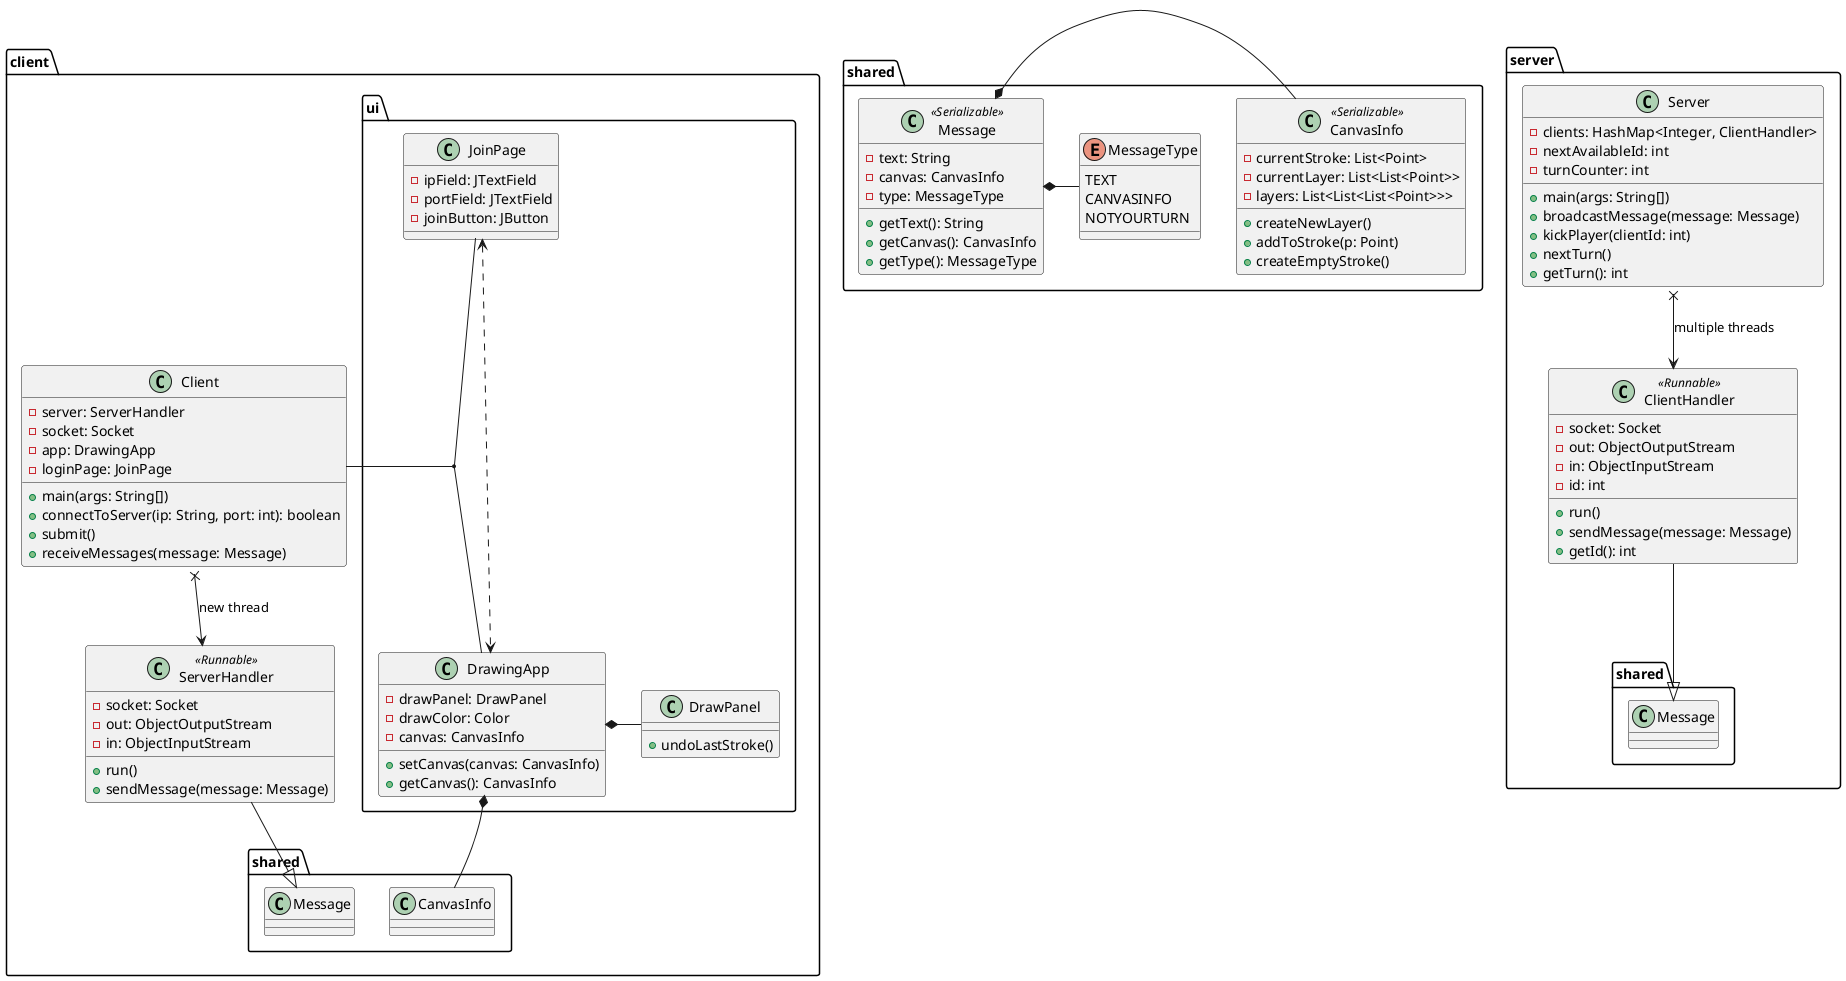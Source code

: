 @startuml
allowmixing

package client {
    class Client {
        - server: ServerHandler
        - socket: Socket
        - app: DrawingApp
        - loginPage: JoinPage
        + main(args: String[])
        + connectToServer(ip: String, port: int): boolean
        + submit()
        + receiveMessages(message: Message)
    }

    class ServerHandler <<Runnable>>{
        - socket: Socket
        - out: ObjectOutputStream
        - in: ObjectInputStream
        + run()
        + sendMessage(message: Message)
    }

    package ui {
        class DrawingApp {
        - drawPanel: DrawPanel
        - drawColor: Color
        - canvas: CanvasInfo
        + setCanvas(canvas: CanvasInfo)
        + getCanvas(): CanvasInfo
    }

    class DrawPanel {
        + undoLastStroke() 
    }

    class JoinPage {
        - ipField: JTextField
        - portField: JTextField
        - joinButton: JButton
    }
    }

    

    Client x--> ServerHandler : new thread
    JoinPage -- DrawingApp
    (JoinPage, DrawingApp) -- Client
    DrawingApp *- DrawPanel
    DrawingApp *-- shared.CanvasInfo
    ServerHandler --|> shared.Message
    JoinPage <..> DrawingApp
}


package server {
    class Server {
        - clients: HashMap<Integer, ClientHandler>
        - nextAvailableId: int
        - turnCounter: int
        + main(args: String[])
        + broadcastMessage(message: Message)
        + kickPlayer(clientId: int)
        + nextTurn()
        + getTurn(): int
    }

    class ClientHandler <<Runnable>> {
        - socket: Socket
        - out: ObjectOutputStream
        - in: ObjectInputStream
        - id: int
        + run()
        + sendMessage(message: Message)
        + getId(): int
    }

    Server x--> ClientHandler : multiple threads
    ClientHandler --|> shared.Message
}



package shared {
    class Message <<Serializable>> {
        - text: String
        - canvas: CanvasInfo
        - type: MessageType
        + getText(): String
        + getCanvas(): CanvasInfo
        + getType(): MessageType
    }

    class CanvasInfo <<Serializable>> {
        - currentStroke: List<Point>
        - currentLayer: List<List<Point>>
        - layers: List<List<List<Point>>>
        + createNewLayer()
        + addToStroke(p: Point)
        + createEmptyStroke()
    }

    enum MessageType {
            TEXT
            CANVASINFO
            NOTYOURTURN
    }

    Message *- CanvasInfo
    Message *- MessageType
}


@enduml